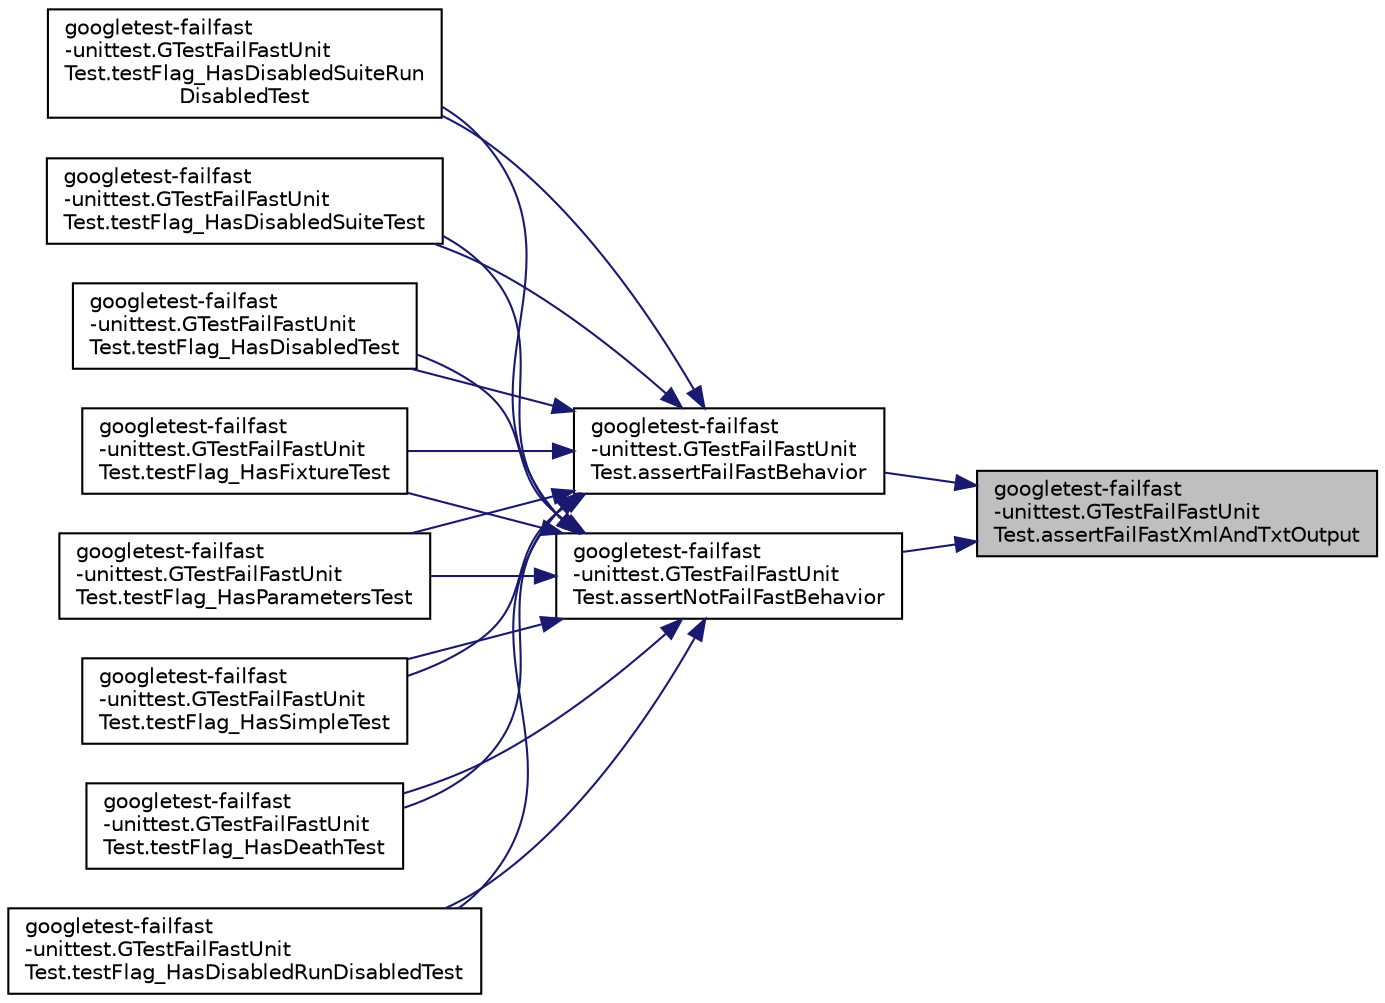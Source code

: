digraph "googletest-failfast-unittest.GTestFailFastUnitTest.assertFailFastXmlAndTxtOutput"
{
 // LATEX_PDF_SIZE
  bgcolor="transparent";
  edge [fontname="Helvetica",fontsize="10",labelfontname="Helvetica",labelfontsize="10"];
  node [fontname="Helvetica",fontsize="10",shape=record];
  rankdir="RL";
  Node1 [label="googletest-failfast\l-unittest.GTestFailFastUnit\lTest.assertFailFastXmlAndTxtOutput",height=0.2,width=0.4,color="black", fillcolor="grey75", style="filled", fontcolor="black",tooltip=" "];
  Node1 -> Node2 [dir="back",color="midnightblue",fontsize="10",style="solid",fontname="Helvetica"];
  Node2 [label="googletest-failfast\l-unittest.GTestFailFastUnit\lTest.assertFailFastBehavior",height=0.2,width=0.4,color="black",URL="$classgoogletest-failfast-unittest_1_1GTestFailFastUnitTest.html#ad0305a6ba4982f90ec3ddedf2a81369f",tooltip=" "];
  Node2 -> Node3 [dir="back",color="midnightblue",fontsize="10",style="solid",fontname="Helvetica"];
  Node3 [label="googletest-failfast\l-unittest.GTestFailFastUnit\lTest.testFlag_HasDeathTest",height=0.2,width=0.4,color="black",URL="$classgoogletest-failfast-unittest_1_1GTestFailFastUnitTest.html#aaece76802795e2116b8af727b70e14e9",tooltip=" "];
  Node2 -> Node4 [dir="back",color="midnightblue",fontsize="10",style="solid",fontname="Helvetica"];
  Node4 [label="googletest-failfast\l-unittest.GTestFailFastUnit\lTest.testFlag_HasDisabledRunDisabledTest",height=0.2,width=0.4,color="black",URL="$classgoogletest-failfast-unittest_1_1GTestFailFastUnitTest.html#a740cee36272084c7948b1ebf64f652ae",tooltip=" "];
  Node2 -> Node5 [dir="back",color="midnightblue",fontsize="10",style="solid",fontname="Helvetica"];
  Node5 [label="googletest-failfast\l-unittest.GTestFailFastUnit\lTest.testFlag_HasDisabledSuiteRun\lDisabledTest",height=0.2,width=0.4,color="black",URL="$classgoogletest-failfast-unittest_1_1GTestFailFastUnitTest.html#ab2194792adbb0121f66506be70b71698",tooltip=" "];
  Node2 -> Node6 [dir="back",color="midnightblue",fontsize="10",style="solid",fontname="Helvetica"];
  Node6 [label="googletest-failfast\l-unittest.GTestFailFastUnit\lTest.testFlag_HasDisabledSuiteTest",height=0.2,width=0.4,color="black",URL="$classgoogletest-failfast-unittest_1_1GTestFailFastUnitTest.html#aad063354b4cf7fd600d3dfeef4c6653a",tooltip=" "];
  Node2 -> Node7 [dir="back",color="midnightblue",fontsize="10",style="solid",fontname="Helvetica"];
  Node7 [label="googletest-failfast\l-unittest.GTestFailFastUnit\lTest.testFlag_HasDisabledTest",height=0.2,width=0.4,color="black",URL="$classgoogletest-failfast-unittest_1_1GTestFailFastUnitTest.html#a879f6fdc7c5c1bed898e59e44c9e4ac8",tooltip=" "];
  Node2 -> Node8 [dir="back",color="midnightblue",fontsize="10",style="solid",fontname="Helvetica"];
  Node8 [label="googletest-failfast\l-unittest.GTestFailFastUnit\lTest.testFlag_HasFixtureTest",height=0.2,width=0.4,color="black",URL="$classgoogletest-failfast-unittest_1_1GTestFailFastUnitTest.html#af95aac2efeb297b78be0a3d28f3b3285",tooltip=" "];
  Node2 -> Node9 [dir="back",color="midnightblue",fontsize="10",style="solid",fontname="Helvetica"];
  Node9 [label="googletest-failfast\l-unittest.GTestFailFastUnit\lTest.testFlag_HasParametersTest",height=0.2,width=0.4,color="black",URL="$classgoogletest-failfast-unittest_1_1GTestFailFastUnitTest.html#abbfff1ef73c601860f46361dae18d65a",tooltip=" "];
  Node2 -> Node10 [dir="back",color="midnightblue",fontsize="10",style="solid",fontname="Helvetica"];
  Node10 [label="googletest-failfast\l-unittest.GTestFailFastUnit\lTest.testFlag_HasSimpleTest",height=0.2,width=0.4,color="black",URL="$classgoogletest-failfast-unittest_1_1GTestFailFastUnitTest.html#a0912f4b1d91586ef5e4d73b0e915c40e",tooltip=" "];
  Node1 -> Node11 [dir="back",color="midnightblue",fontsize="10",style="solid",fontname="Helvetica"];
  Node11 [label="googletest-failfast\l-unittest.GTestFailFastUnit\lTest.assertNotFailFastBehavior",height=0.2,width=0.4,color="black",URL="$classgoogletest-failfast-unittest_1_1GTestFailFastUnitTest.html#a7c2f4c49ee6ff969b7373a3cec08ffe2",tooltip=" "];
  Node11 -> Node3 [dir="back",color="midnightblue",fontsize="10",style="solid",fontname="Helvetica"];
  Node11 -> Node4 [dir="back",color="midnightblue",fontsize="10",style="solid",fontname="Helvetica"];
  Node11 -> Node5 [dir="back",color="midnightblue",fontsize="10",style="solid",fontname="Helvetica"];
  Node11 -> Node6 [dir="back",color="midnightblue",fontsize="10",style="solid",fontname="Helvetica"];
  Node11 -> Node7 [dir="back",color="midnightblue",fontsize="10",style="solid",fontname="Helvetica"];
  Node11 -> Node8 [dir="back",color="midnightblue",fontsize="10",style="solid",fontname="Helvetica"];
  Node11 -> Node9 [dir="back",color="midnightblue",fontsize="10",style="solid",fontname="Helvetica"];
  Node11 -> Node10 [dir="back",color="midnightblue",fontsize="10",style="solid",fontname="Helvetica"];
}
